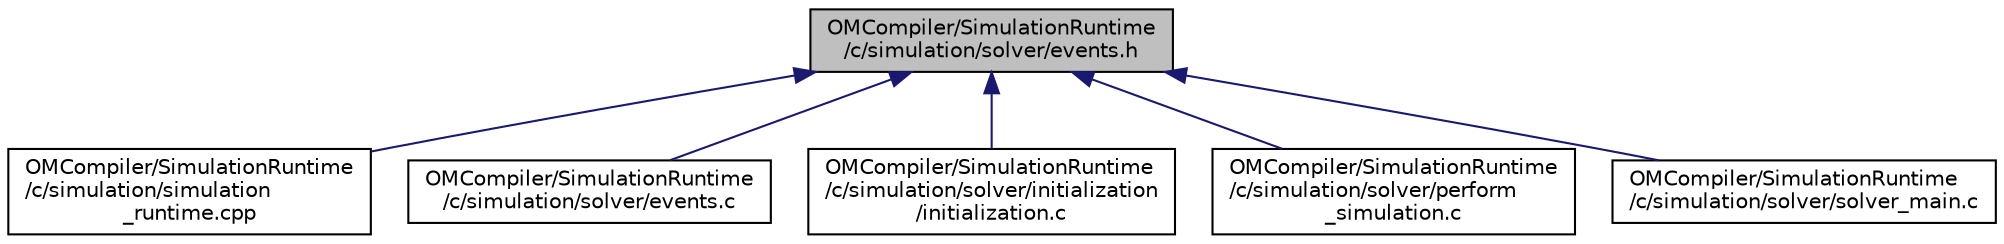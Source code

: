 digraph "OMCompiler/SimulationRuntime/c/simulation/solver/events.h"
{
  edge [fontname="Helvetica",fontsize="10",labelfontname="Helvetica",labelfontsize="10"];
  node [fontname="Helvetica",fontsize="10",shape=record];
  Node44 [label="OMCompiler/SimulationRuntime\l/c/simulation/solver/events.h",height=0.2,width=0.4,color="black", fillcolor="grey75", style="filled", fontcolor="black"];
  Node44 -> Node45 [dir="back",color="midnightblue",fontsize="10",style="solid",fontname="Helvetica"];
  Node45 [label="OMCompiler/SimulationRuntime\l/c/simulation/simulation\l_runtime.cpp",height=0.2,width=0.4,color="black", fillcolor="white", style="filled",URL="$d4/d09/simulation__runtime_8cpp.html"];
  Node44 -> Node46 [dir="back",color="midnightblue",fontsize="10",style="solid",fontname="Helvetica"];
  Node46 [label="OMCompiler/SimulationRuntime\l/c/simulation/solver/events.c",height=0.2,width=0.4,color="black", fillcolor="white", style="filled",URL="$de/deb/events_8c.html"];
  Node44 -> Node47 [dir="back",color="midnightblue",fontsize="10",style="solid",fontname="Helvetica"];
  Node47 [label="OMCompiler/SimulationRuntime\l/c/simulation/solver/initialization\l/initialization.c",height=0.2,width=0.4,color="black", fillcolor="white", style="filled",URL="$da/dfc/initialization_8c.html"];
  Node44 -> Node48 [dir="back",color="midnightblue",fontsize="10",style="solid",fontname="Helvetica"];
  Node48 [label="OMCompiler/SimulationRuntime\l/c/simulation/solver/perform\l_simulation.c",height=0.2,width=0.4,color="black", fillcolor="white", style="filled",URL="$d1/dc1/perform__simulation_8c.html"];
  Node44 -> Node49 [dir="back",color="midnightblue",fontsize="10",style="solid",fontname="Helvetica"];
  Node49 [label="OMCompiler/SimulationRuntime\l/c/simulation/solver/solver_main.c",height=0.2,width=0.4,color="black", fillcolor="white", style="filled",URL="$d3/def/solver__main_8c.html"];
}
